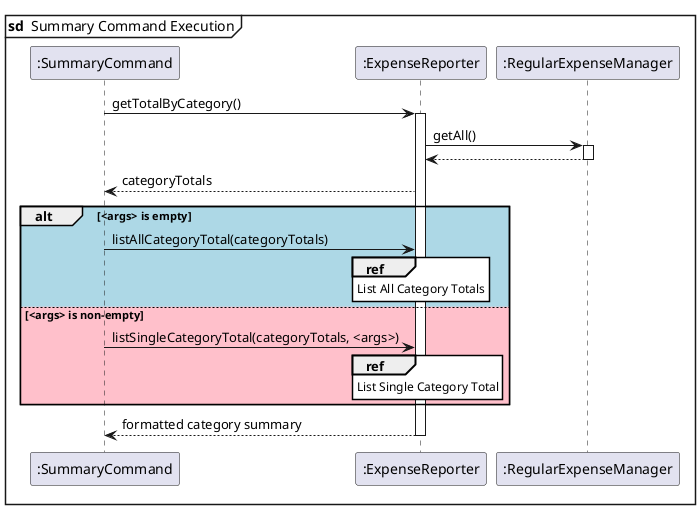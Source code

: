 @startuml summary
skinparam sequenceReferenceBackgroundColor #fffff

mainframe **sd**  Summary Command Execution

participant ":SummaryCommand" as SC
participant ":ExpenseReporter" as ER
participant ":RegularExpenseManager" as REM

SC -> ER: getTotalByCategory()
activate ER

ER -> REM ++ : getAll()
REM --> ER --

ER --> SC: categoryTotals

alt #LightBlue <args> is empty
SC -> ER: listAllCategoryTotal(categoryTotals)
ref over ER
List All Category Totals
end ref

else #Pink <args> is non-empty
SC -> ER: listSingleCategoryTotal(categoryTotals, <args>)

ref over ER
List Single Category Total
end ref
end

ER --> SC: formatted category summary
deactivate ER

@enduml